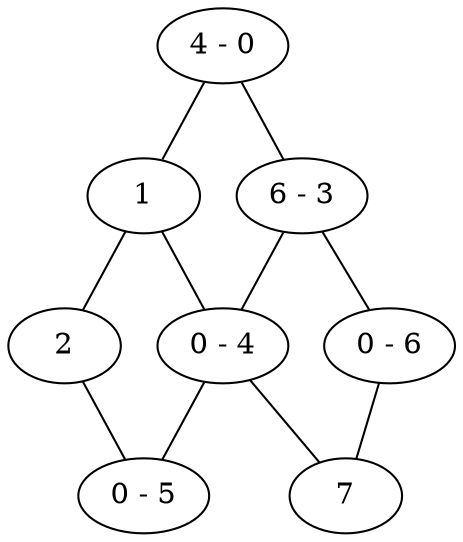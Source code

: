 graph new_graph {
	0[label="4 - 0"];
	1;
	2;
	3[label="6 - 3"];
	4[label="0 - 4"];
	5[label="0 - 5"];
	6[label="0 - 6"];
	7;
	0--1;
	0--3;
	1--2;
	1--4;
	2--5;
	3--4;
	3--6;
	4--5;
	4--7;
	6--7;
	}
